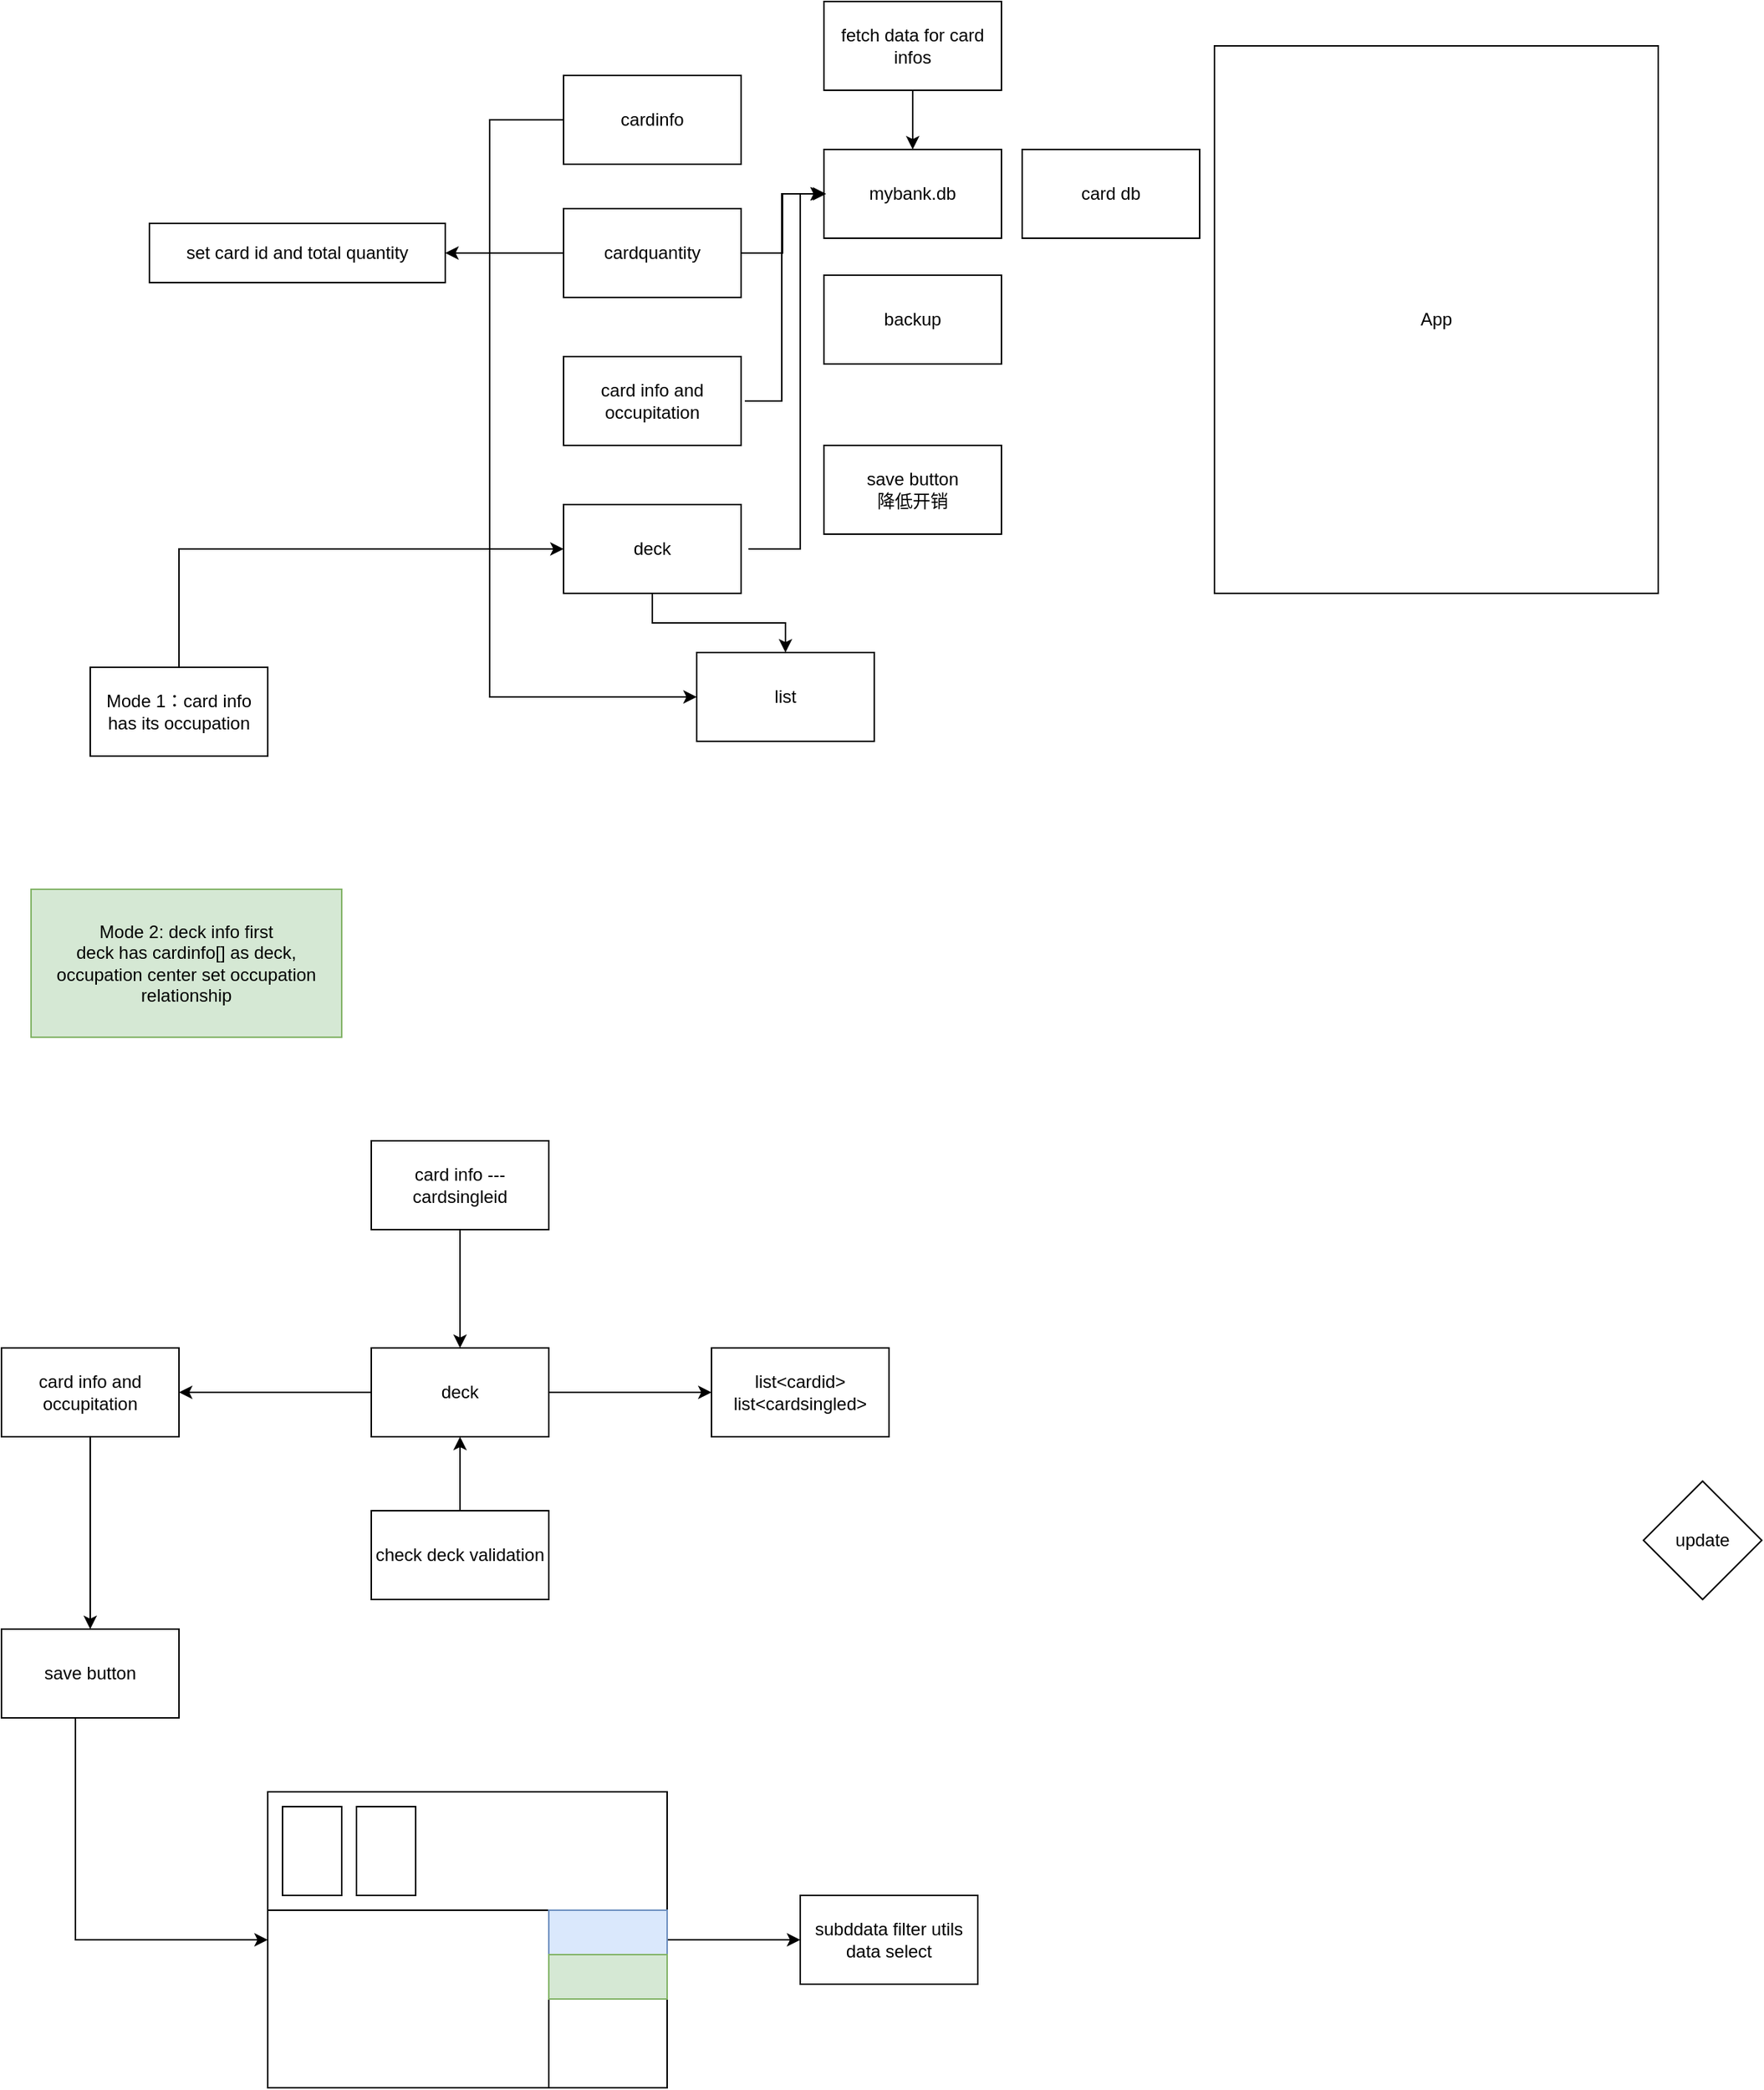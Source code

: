 <mxfile version="24.0.2" type="device" pages="2">
  <diagram name="第 1 页" id="ME-pcYFZLvTRaDIyzSBl">
    <mxGraphModel dx="2261" dy="786" grid="1" gridSize="10" guides="1" tooltips="1" connect="1" arrows="1" fold="1" page="1" pageScale="1" pageWidth="827" pageHeight="1169" math="0" shadow="0">
      <root>
        <mxCell id="0" />
        <mxCell id="1" parent="0" />
        <mxCell id="Gg2gCrsUunwMOb9giHDN-1" value="mybank.db" style="rounded=0;whiteSpace=wrap;html=1;" vertex="1" parent="1">
          <mxGeometry x="186" y="220" width="120" height="60" as="geometry" />
        </mxCell>
        <mxCell id="Gg2gCrsUunwMOb9giHDN-3" value="App" style="rounded=0;whiteSpace=wrap;html=1;" vertex="1" parent="1">
          <mxGeometry x="450" y="150" width="300" height="370" as="geometry" />
        </mxCell>
        <mxCell id="Gg2gCrsUunwMOb9giHDN-18" style="edgeStyle=orthogonalEdgeStyle;rounded=0;orthogonalLoop=1;jettySize=auto;html=1;" edge="1" parent="1" source="Gg2gCrsUunwMOb9giHDN-4" target="Gg2gCrsUunwMOb9giHDN-16">
          <mxGeometry relative="1" as="geometry">
            <Array as="points">
              <mxPoint x="-40" y="200" />
              <mxPoint x="-40" y="590" />
            </Array>
          </mxGeometry>
        </mxCell>
        <mxCell id="Gg2gCrsUunwMOb9giHDN-4" value="cardinfo" style="rounded=0;whiteSpace=wrap;html=1;" vertex="1" parent="1">
          <mxGeometry x="10" y="170" width="120" height="60" as="geometry" />
        </mxCell>
        <mxCell id="Gg2gCrsUunwMOb9giHDN-7" style="edgeStyle=orthogonalEdgeStyle;rounded=0;orthogonalLoop=1;jettySize=auto;html=1;" edge="1" parent="1" source="Gg2gCrsUunwMOb9giHDN-6" target="Gg2gCrsUunwMOb9giHDN-1">
          <mxGeometry relative="1" as="geometry" />
        </mxCell>
        <mxCell id="Gg2gCrsUunwMOb9giHDN-9" value="" style="edgeStyle=orthogonalEdgeStyle;rounded=0;orthogonalLoop=1;jettySize=auto;html=1;" edge="1" parent="1" source="Gg2gCrsUunwMOb9giHDN-6" target="Gg2gCrsUunwMOb9giHDN-8">
          <mxGeometry relative="1" as="geometry" />
        </mxCell>
        <mxCell id="Gg2gCrsUunwMOb9giHDN-6" value="cardquantity" style="rounded=0;whiteSpace=wrap;html=1;" vertex="1" parent="1">
          <mxGeometry x="10" y="260" width="120" height="60" as="geometry" />
        </mxCell>
        <mxCell id="Gg2gCrsUunwMOb9giHDN-8" value="set card id and total quantity" style="rounded=0;whiteSpace=wrap;html=1;" vertex="1" parent="1">
          <mxGeometry x="-270" y="270" width="200" height="40" as="geometry" />
        </mxCell>
        <mxCell id="Gg2gCrsUunwMOb9giHDN-11" style="edgeStyle=orthogonalEdgeStyle;rounded=0;orthogonalLoop=1;jettySize=auto;html=1;" edge="1" parent="1">
          <mxGeometry relative="1" as="geometry">
            <mxPoint x="132.5" y="390" as="sourcePoint" />
            <mxPoint x="187.5" y="250" as="targetPoint" />
            <Array as="points">
              <mxPoint x="157.5" y="390" />
              <mxPoint x="157.5" y="250" />
            </Array>
          </mxGeometry>
        </mxCell>
        <mxCell id="Gg2gCrsUunwMOb9giHDN-10" value="card info and occupitation" style="rounded=0;whiteSpace=wrap;html=1;" vertex="1" parent="1">
          <mxGeometry x="10" y="360" width="120" height="60" as="geometry" />
        </mxCell>
        <mxCell id="Gg2gCrsUunwMOb9giHDN-15" style="edgeStyle=orthogonalEdgeStyle;rounded=0;orthogonalLoop=1;jettySize=auto;html=1;" edge="1" parent="1" source="Gg2gCrsUunwMOb9giHDN-12" target="Gg2gCrsUunwMOb9giHDN-13">
          <mxGeometry relative="1" as="geometry">
            <Array as="points">
              <mxPoint x="-250" y="490" />
            </Array>
          </mxGeometry>
        </mxCell>
        <mxCell id="Gg2gCrsUunwMOb9giHDN-12" value="Mode 1：card info has its occupation" style="rounded=0;whiteSpace=wrap;html=1;" vertex="1" parent="1">
          <mxGeometry x="-310" y="570" width="120" height="60" as="geometry" />
        </mxCell>
        <mxCell id="Gg2gCrsUunwMOb9giHDN-14" style="edgeStyle=orthogonalEdgeStyle;rounded=0;orthogonalLoop=1;jettySize=auto;html=1;" edge="1" parent="1" target="Gg2gCrsUunwMOb9giHDN-1">
          <mxGeometry relative="1" as="geometry">
            <mxPoint x="135" y="490" as="sourcePoint" />
            <mxPoint x="185" y="250" as="targetPoint" />
            <Array as="points">
              <mxPoint x="170" y="490" />
              <mxPoint x="170" y="250" />
            </Array>
          </mxGeometry>
        </mxCell>
        <mxCell id="Gg2gCrsUunwMOb9giHDN-17" style="edgeStyle=orthogonalEdgeStyle;rounded=0;orthogonalLoop=1;jettySize=auto;html=1;" edge="1" parent="1" source="Gg2gCrsUunwMOb9giHDN-13" target="Gg2gCrsUunwMOb9giHDN-16">
          <mxGeometry relative="1" as="geometry" />
        </mxCell>
        <mxCell id="Gg2gCrsUunwMOb9giHDN-13" value="deck" style="rounded=0;whiteSpace=wrap;html=1;" vertex="1" parent="1">
          <mxGeometry x="10" y="460" width="120" height="60" as="geometry" />
        </mxCell>
        <mxCell id="Gg2gCrsUunwMOb9giHDN-16" value="list" style="rounded=0;whiteSpace=wrap;html=1;" vertex="1" parent="1">
          <mxGeometry x="100" y="560" width="120" height="60" as="geometry" />
        </mxCell>
        <mxCell id="Gg2gCrsUunwMOb9giHDN-19" value="Mode 2: deck info first&lt;div&gt;deck has cardinfo[] as deck, occupation center set occupation relationship&lt;/div&gt;" style="rounded=0;whiteSpace=wrap;html=1;fillColor=#d5e8d4;strokeColor=#82b366;" vertex="1" parent="1">
          <mxGeometry x="-350" y="720" width="210" height="100" as="geometry" />
        </mxCell>
        <mxCell id="Gg2gCrsUunwMOb9giHDN-23" value="" style="edgeStyle=orthogonalEdgeStyle;rounded=0;orthogonalLoop=1;jettySize=auto;html=1;" edge="1" parent="1" source="Gg2gCrsUunwMOb9giHDN-20" target="Gg2gCrsUunwMOb9giHDN-22">
          <mxGeometry relative="1" as="geometry" />
        </mxCell>
        <mxCell id="Gg2gCrsUunwMOb9giHDN-20" value="card info --- cardsingleid" style="rounded=0;whiteSpace=wrap;html=1;" vertex="1" parent="1">
          <mxGeometry x="-120" y="890" width="120" height="60" as="geometry" />
        </mxCell>
        <mxCell id="Gg2gCrsUunwMOb9giHDN-35" style="edgeStyle=orthogonalEdgeStyle;rounded=0;orthogonalLoop=1;jettySize=auto;html=1;" edge="1" parent="1" source="Gg2gCrsUunwMOb9giHDN-36" target="Gg2gCrsUunwMOb9giHDN-28">
          <mxGeometry relative="1" as="geometry">
            <Array as="points">
              <mxPoint x="-320" y="1430" />
            </Array>
          </mxGeometry>
        </mxCell>
        <mxCell id="Gg2gCrsUunwMOb9giHDN-21" value="card info and occupitation" style="rounded=0;whiteSpace=wrap;html=1;" vertex="1" parent="1">
          <mxGeometry x="-370" y="1030" width="120" height="60" as="geometry" />
        </mxCell>
        <mxCell id="Gg2gCrsUunwMOb9giHDN-25" value="" style="edgeStyle=orthogonalEdgeStyle;rounded=0;orthogonalLoop=1;jettySize=auto;html=1;" edge="1" parent="1" source="Gg2gCrsUunwMOb9giHDN-22" target="Gg2gCrsUunwMOb9giHDN-24">
          <mxGeometry relative="1" as="geometry" />
        </mxCell>
        <mxCell id="Gg2gCrsUunwMOb9giHDN-34" style="edgeStyle=orthogonalEdgeStyle;rounded=0;orthogonalLoop=1;jettySize=auto;html=1;entryX=1;entryY=0.5;entryDx=0;entryDy=0;" edge="1" parent="1" source="Gg2gCrsUunwMOb9giHDN-22" target="Gg2gCrsUunwMOb9giHDN-21">
          <mxGeometry relative="1" as="geometry" />
        </mxCell>
        <mxCell id="Gg2gCrsUunwMOb9giHDN-22" value="deck" style="whiteSpace=wrap;html=1;rounded=0;" vertex="1" parent="1">
          <mxGeometry x="-120" y="1030" width="120" height="60" as="geometry" />
        </mxCell>
        <mxCell id="Gg2gCrsUunwMOb9giHDN-24" value="list&amp;lt;cardid&amp;gt;&lt;div&gt;list&amp;lt;cardsingled&amp;gt;&lt;/div&gt;" style="whiteSpace=wrap;html=1;rounded=0;" vertex="1" parent="1">
          <mxGeometry x="110" y="1030" width="120" height="60" as="geometry" />
        </mxCell>
        <mxCell id="Gg2gCrsUunwMOb9giHDN-27" value="" style="edgeStyle=orthogonalEdgeStyle;rounded=0;orthogonalLoop=1;jettySize=auto;html=1;" edge="1" parent="1" source="Gg2gCrsUunwMOb9giHDN-26" target="Gg2gCrsUunwMOb9giHDN-22">
          <mxGeometry relative="1" as="geometry" />
        </mxCell>
        <mxCell id="Gg2gCrsUunwMOb9giHDN-26" value="check deck validation" style="rounded=0;whiteSpace=wrap;html=1;" vertex="1" parent="1">
          <mxGeometry x="-120" y="1140" width="120" height="60" as="geometry" />
        </mxCell>
        <mxCell id="Gg2gCrsUunwMOb9giHDN-42" value="" style="edgeStyle=orthogonalEdgeStyle;rounded=0;orthogonalLoop=1;jettySize=auto;html=1;" edge="1" parent="1" source="Gg2gCrsUunwMOb9giHDN-28" target="Gg2gCrsUunwMOb9giHDN-41">
          <mxGeometry relative="1" as="geometry" />
        </mxCell>
        <mxCell id="Gg2gCrsUunwMOb9giHDN-28" value="" style="rounded=0;whiteSpace=wrap;html=1;" vertex="1" parent="1">
          <mxGeometry x="-190" y="1330" width="270" height="200" as="geometry" />
        </mxCell>
        <mxCell id="Gg2gCrsUunwMOb9giHDN-29" value="" style="rounded=0;whiteSpace=wrap;html=1;" vertex="1" parent="1">
          <mxGeometry x="-190" y="1410" width="190" height="120" as="geometry" />
        </mxCell>
        <mxCell id="Gg2gCrsUunwMOb9giHDN-30" value="" style="rounded=0;whiteSpace=wrap;html=1;fillColor=#dae8fc;strokeColor=#6c8ebf;" vertex="1" parent="1">
          <mxGeometry y="1410" width="80" height="30" as="geometry" />
        </mxCell>
        <mxCell id="Gg2gCrsUunwMOb9giHDN-31" value="" style="rounded=0;whiteSpace=wrap;html=1;fillColor=#d5e8d4;strokeColor=#82b366;" vertex="1" parent="1">
          <mxGeometry y="1440" width="80" height="30" as="geometry" />
        </mxCell>
        <mxCell id="Gg2gCrsUunwMOb9giHDN-32" value="" style="rounded=0;whiteSpace=wrap;html=1;" vertex="1" parent="1">
          <mxGeometry x="-180" y="1340" width="40" height="60" as="geometry" />
        </mxCell>
        <mxCell id="Gg2gCrsUunwMOb9giHDN-33" value="" style="rounded=0;whiteSpace=wrap;html=1;" vertex="1" parent="1">
          <mxGeometry x="-130" y="1340" width="40" height="60" as="geometry" />
        </mxCell>
        <mxCell id="Gg2gCrsUunwMOb9giHDN-37" value="" style="edgeStyle=orthogonalEdgeStyle;rounded=0;orthogonalLoop=1;jettySize=auto;html=1;" edge="1" parent="1" source="Gg2gCrsUunwMOb9giHDN-21" target="Gg2gCrsUunwMOb9giHDN-36">
          <mxGeometry relative="1" as="geometry">
            <mxPoint x="-320" y="1090" as="sourcePoint" />
            <mxPoint x="-190" y="1430" as="targetPoint" />
            <Array as="points" />
          </mxGeometry>
        </mxCell>
        <mxCell id="Gg2gCrsUunwMOb9giHDN-36" value="save button" style="rounded=0;whiteSpace=wrap;html=1;" vertex="1" parent="1">
          <mxGeometry x="-370" y="1220" width="120" height="60" as="geometry" />
        </mxCell>
        <mxCell id="Gg2gCrsUunwMOb9giHDN-38" value="save button&lt;div&gt;降低开销&lt;/div&gt;" style="rounded=0;whiteSpace=wrap;html=1;" vertex="1" parent="1">
          <mxGeometry x="186" y="420" width="120" height="60" as="geometry" />
        </mxCell>
        <mxCell id="Gg2gCrsUunwMOb9giHDN-41" value="subddata filter utils&lt;div&gt;data select&lt;/div&gt;" style="rounded=0;whiteSpace=wrap;html=1;" vertex="1" parent="1">
          <mxGeometry x="170" y="1400" width="120" height="60" as="geometry" />
        </mxCell>
        <mxCell id="Gg2gCrsUunwMOb9giHDN-44" value="" style="edgeStyle=orthogonalEdgeStyle;rounded=0;orthogonalLoop=1;jettySize=auto;html=1;" edge="1" parent="1" source="Gg2gCrsUunwMOb9giHDN-43" target="Gg2gCrsUunwMOb9giHDN-1">
          <mxGeometry relative="1" as="geometry" />
        </mxCell>
        <mxCell id="Gg2gCrsUunwMOb9giHDN-43" value="fetch data for card infos" style="rounded=0;whiteSpace=wrap;html=1;" vertex="1" parent="1">
          <mxGeometry x="186" y="120" width="120" height="60" as="geometry" />
        </mxCell>
        <mxCell id="Gg2gCrsUunwMOb9giHDN-45" value="backup" style="rounded=0;whiteSpace=wrap;html=1;" vertex="1" parent="1">
          <mxGeometry x="186" y="305" width="120" height="60" as="geometry" />
        </mxCell>
        <mxCell id="Gg2gCrsUunwMOb9giHDN-50" value="update" style="rhombus;whiteSpace=wrap;html=1;rounded=0;" vertex="1" parent="1">
          <mxGeometry x="740" y="1120" width="80" height="80" as="geometry" />
        </mxCell>
        <mxCell id="Gg2gCrsUunwMOb9giHDN-66" value="card db" style="rounded=0;whiteSpace=wrap;html=1;" vertex="1" parent="1">
          <mxGeometry x="320" y="220" width="120" height="60" as="geometry" />
        </mxCell>
      </root>
    </mxGraphModel>
  </diagram>
  <diagram id="4zfd-n382ObwF0iBLCeS" name="本地APP数据库升级流程">
    <mxGraphModel dx="1687" dy="925" grid="1" gridSize="10" guides="1" tooltips="1" connect="1" arrows="1" fold="1" page="1" pageScale="1" pageWidth="827" pageHeight="1169" math="0" shadow="0">
      <root>
        <mxCell id="0" />
        <mxCell id="1" parent="0" />
        <mxCell id="sEDB84VCz_isagjPNJRz-26" value="&lt;h1&gt;通常情况下后端的升级处理&lt;/h1&gt;&lt;p&gt;1. 保留用户数据，更新数据库，重新导入数据。&lt;/p&gt;&lt;p&gt;2. 更新数据获取接口。&lt;/p&gt;&lt;p&gt;3. 更新APP，强制更新APP&lt;/p&gt;&lt;p&gt;4. 如果允许旧有版本存在，则数据获取接口上进行兼容&lt;/p&gt;&lt;p&gt;5. 数据库的更新和APP的更新相互独立&lt;/p&gt;" style="text;html=1;spacing=5;spacingTop=-20;whiteSpace=wrap;overflow=hidden;rounded=0;" vertex="1" parent="1">
          <mxGeometry x="80" y="50" width="340" height="180" as="geometry" />
        </mxCell>
        <mxCell id="sEDB84VCz_isagjPNJRz-28" value="cloud update" style="edgeStyle=orthogonalEdgeStyle;rounded=0;orthogonalLoop=1;jettySize=auto;html=1;" edge="1" parent="1" source="sEDB84VCz_isagjPNJRz-29" target="sEDB84VCz_isagjPNJRz-34">
          <mxGeometry relative="1" as="geometry" />
        </mxCell>
        <mxCell id="sEDB84VCz_isagjPNJRz-29" value="database 1.0" style="rounded=0;whiteSpace=wrap;html=1;" vertex="1" parent="1">
          <mxGeometry x="80" y="315" width="120" height="60" as="geometry" />
        </mxCell>
        <mxCell id="sEDB84VCz_isagjPNJRz-37" value="" style="edgeStyle=orthogonalEdgeStyle;rounded=0;orthogonalLoop=1;jettySize=auto;html=1;" edge="1" parent="1" source="sEDB84VCz_isagjPNJRz-31" target="sEDB84VCz_isagjPNJRz-36">
          <mxGeometry relative="1" as="geometry" />
        </mxCell>
        <mxCell id="sEDB84VCz_isagjPNJRz-41" style="edgeStyle=orthogonalEdgeStyle;rounded=0;orthogonalLoop=1;jettySize=auto;html=1;" edge="1" parent="1" source="sEDB84VCz_isagjPNJRz-31" target="sEDB84VCz_isagjPNJRz-29">
          <mxGeometry relative="1" as="geometry" />
        </mxCell>
        <mxCell id="sEDB84VCz_isagjPNJRz-31" value="app 1.0" style="rounded=0;whiteSpace=wrap;html=1;" vertex="1" parent="1">
          <mxGeometry x="80" y="505" width="120" height="60" as="geometry" />
        </mxCell>
        <mxCell id="sEDB84VCz_isagjPNJRz-39" value="use database" style="edgeStyle=orthogonalEdgeStyle;rounded=0;orthogonalLoop=1;jettySize=auto;html=1;" edge="1" parent="1" source="sEDB84VCz_isagjPNJRz-32" target="sEDB84VCz_isagjPNJRz-34">
          <mxGeometry relative="1" as="geometry">
            <Array as="points">
              <mxPoint x="500" y="440" />
              <mxPoint x="354" y="440" />
            </Array>
          </mxGeometry>
        </mxCell>
        <mxCell id="sEDB84VCz_isagjPNJRz-62" style="edgeStyle=orthogonalEdgeStyle;rounded=0;orthogonalLoop=1;jettySize=auto;html=1;" edge="1" parent="1" source="sEDB84VCz_isagjPNJRz-32" target="sEDB84VCz_isagjPNJRz-61">
          <mxGeometry relative="1" as="geometry" />
        </mxCell>
        <mxCell id="sEDB84VCz_isagjPNJRz-32" value="app 2.1" style="whiteSpace=wrap;html=1;rounded=0;" vertex="1" parent="1">
          <mxGeometry x="440" y="505" width="120" height="60" as="geometry" />
        </mxCell>
        <mxCell id="sEDB84VCz_isagjPNJRz-63" value="" style="edgeStyle=orthogonalEdgeStyle;rounded=0;orthogonalLoop=1;jettySize=auto;html=1;" edge="1" parent="1" source="sEDB84VCz_isagjPNJRz-34" target="sEDB84VCz_isagjPNJRz-61">
          <mxGeometry relative="1" as="geometry" />
        </mxCell>
        <mxCell id="sEDB84VCz_isagjPNJRz-34" value="database 2.0" style="rounded=0;whiteSpace=wrap;html=1;" vertex="1" parent="1">
          <mxGeometry x="294" y="315" width="120" height="60" as="geometry" />
        </mxCell>
        <mxCell id="sEDB84VCz_isagjPNJRz-35" value="" style="endArrow=none;dashed=1;html=1;dashPattern=1 3;strokeWidth=2;rounded=0;" edge="1" parent="1">
          <mxGeometry width="50" height="50" relative="1" as="geometry">
            <mxPoint x="30" y="465" as="sourcePoint" />
            <mxPoint x="670" y="465" as="targetPoint" />
          </mxGeometry>
        </mxCell>
        <mxCell id="sEDB84VCz_isagjPNJRz-38" value="use database" style="edgeStyle=orthogonalEdgeStyle;rounded=0;orthogonalLoop=1;jettySize=auto;html=1;" edge="1" parent="1" source="sEDB84VCz_isagjPNJRz-36" target="sEDB84VCz_isagjPNJRz-29">
          <mxGeometry relative="1" as="geometry">
            <Array as="points">
              <mxPoint x="310" y="435" />
              <mxPoint x="140" y="435" />
            </Array>
          </mxGeometry>
        </mxCell>
        <mxCell id="sEDB84VCz_isagjPNJRz-40" style="edgeStyle=orthogonalEdgeStyle;rounded=0;orthogonalLoop=1;jettySize=auto;html=1;" edge="1" parent="1" source="sEDB84VCz_isagjPNJRz-36" target="sEDB84VCz_isagjPNJRz-32">
          <mxGeometry relative="1" as="geometry" />
        </mxCell>
        <mxCell id="sEDB84VCz_isagjPNJRz-36" value="app 1.1" style="whiteSpace=wrap;html=1;rounded=0;" vertex="1" parent="1">
          <mxGeometry x="250" y="505" width="120" height="60" as="geometry" />
        </mxCell>
        <mxCell id="sEDB84VCz_isagjPNJRz-42" value="&lt;h1&gt;本地APP中数据的处理方式（数据量较大，需要用到database）&lt;/h1&gt;&lt;p&gt;1. 保留用户数据，更新数据库，重新导入数据。&lt;/p&gt;&lt;p&gt;2. 更新数据获取接口。&lt;/p&gt;&lt;p&gt;3. 更新APP，强制更新APP&lt;/p&gt;&lt;p&gt;4. APP前后版本的数据库一定不兼容。不维护两个版本的内容，也没有必要&lt;/p&gt;&lt;p&gt;5. 数据库的更新和APP的更新一定同步，不会出现database更新而app不更新的情况&lt;/p&gt;" style="text;html=1;spacing=5;spacingTop=-20;whiteSpace=wrap;overflow=hidden;rounded=0;" vertex="1" parent="1">
          <mxGeometry x="870" y="50" width="460" height="210" as="geometry" />
        </mxCell>
        <mxCell id="sEDB84VCz_isagjPNJRz-44" value="app update" style="edgeStyle=orthogonalEdgeStyle;rounded=0;orthogonalLoop=1;jettySize=auto;html=1;" edge="1" parent="1" source="sEDB84VCz_isagjPNJRz-45" target="sEDB84VCz_isagjPNJRz-51">
          <mxGeometry relative="1" as="geometry" />
        </mxCell>
        <mxCell id="sEDB84VCz_isagjPNJRz-45" value="database 1.0" style="rounded=0;whiteSpace=wrap;html=1;" vertex="1" parent="1">
          <mxGeometry x="900" y="315" width="120" height="60" as="geometry" />
        </mxCell>
        <mxCell id="sEDB84VCz_isagjPNJRz-46" value="" style="edgeStyle=orthogonalEdgeStyle;rounded=0;orthogonalLoop=1;jettySize=auto;html=1;" edge="1" parent="1" source="sEDB84VCz_isagjPNJRz-48" target="sEDB84VCz_isagjPNJRz-58">
          <mxGeometry relative="1" as="geometry">
            <mxPoint x="1070" y="535" as="targetPoint" />
          </mxGeometry>
        </mxCell>
        <mxCell id="sEDB84VCz_isagjPNJRz-47" style="edgeStyle=orthogonalEdgeStyle;rounded=0;orthogonalLoop=1;jettySize=auto;html=1;" edge="1" parent="1" source="sEDB84VCz_isagjPNJRz-48" target="sEDB84VCz_isagjPNJRz-45">
          <mxGeometry relative="1" as="geometry" />
        </mxCell>
        <mxCell id="sEDB84VCz_isagjPNJRz-48" value="app 1.0" style="rounded=0;whiteSpace=wrap;html=1;" vertex="1" parent="1">
          <mxGeometry x="900" y="505" width="120" height="60" as="geometry" />
        </mxCell>
        <mxCell id="sEDB84VCz_isagjPNJRz-49" value="use database" style="edgeStyle=orthogonalEdgeStyle;rounded=0;orthogonalLoop=1;jettySize=auto;html=1;" edge="1" parent="1" source="sEDB84VCz_isagjPNJRz-50" target="sEDB84VCz_isagjPNJRz-51">
          <mxGeometry relative="1" as="geometry" />
        </mxCell>
        <mxCell id="sEDB84VCz_isagjPNJRz-50" value="app 2.1" style="whiteSpace=wrap;html=1;rounded=0;" vertex="1" parent="1">
          <mxGeometry x="1260" y="505" width="120" height="60" as="geometry" />
        </mxCell>
        <mxCell id="sEDB84VCz_isagjPNJRz-51" value="database 2.0" style="rounded=0;whiteSpace=wrap;html=1;" vertex="1" parent="1">
          <mxGeometry x="1260" y="315" width="120" height="60" as="geometry" />
        </mxCell>
        <mxCell id="sEDB84VCz_isagjPNJRz-59" style="edgeStyle=orthogonalEdgeStyle;rounded=0;orthogonalLoop=1;jettySize=auto;html=1;" edge="1" parent="1" source="sEDB84VCz_isagjPNJRz-58" target="sEDB84VCz_isagjPNJRz-45">
          <mxGeometry relative="1" as="geometry">
            <Array as="points">
              <mxPoint x="1140" y="430" />
              <mxPoint x="960" y="430" />
            </Array>
          </mxGeometry>
        </mxCell>
        <mxCell id="sEDB84VCz_isagjPNJRz-60" style="edgeStyle=orthogonalEdgeStyle;rounded=0;orthogonalLoop=1;jettySize=auto;html=1;" edge="1" parent="1" source="sEDB84VCz_isagjPNJRz-58" target="sEDB84VCz_isagjPNJRz-50">
          <mxGeometry relative="1" as="geometry" />
        </mxCell>
        <mxCell id="sEDB84VCz_isagjPNJRz-58" value="app 1.1" style="rounded=0;whiteSpace=wrap;html=1;" vertex="1" parent="1">
          <mxGeometry x="1080" y="505" width="120" height="60" as="geometry" />
        </mxCell>
        <mxCell id="sEDB84VCz_isagjPNJRz-61" value="database 2.0" style="rounded=0;whiteSpace=wrap;html=1;" vertex="1" parent="1">
          <mxGeometry x="460" y="315" width="120" height="60" as="geometry" />
        </mxCell>
        <mxCell id="sEDB84VCz_isagjPNJRz-64" value="app update" style="edgeStyle=orthogonalEdgeStyle;rounded=0;orthogonalLoop=1;jettySize=auto;html=1;" edge="1" parent="1" source="sEDB84VCz_isagjPNJRz-65" target="sEDB84VCz_isagjPNJRz-66">
          <mxGeometry relative="1" as="geometry" />
        </mxCell>
        <mxCell id="sEDB84VCz_isagjPNJRz-68" value="" style="edgeStyle=orthogonalEdgeStyle;rounded=0;orthogonalLoop=1;jettySize=auto;html=1;" edge="1" parent="1" source="sEDB84VCz_isagjPNJRz-65" target="sEDB84VCz_isagjPNJRz-67">
          <mxGeometry relative="1" as="geometry" />
        </mxCell>
        <mxCell id="sEDB84VCz_isagjPNJRz-65" value="database 1.0" style="rounded=0;whiteSpace=wrap;html=1;" vertex="1" parent="1">
          <mxGeometry x="900" y="910" width="120" height="60" as="geometry" />
        </mxCell>
        <mxCell id="sEDB84VCz_isagjPNJRz-66" value="database 2.0" style="rounded=0;whiteSpace=wrap;html=1;" vertex="1" parent="1">
          <mxGeometry x="1260" y="910" width="120" height="60" as="geometry" />
        </mxCell>
        <mxCell id="sEDB84VCz_isagjPNJRz-69" value="revover data" style="edgeStyle=orthogonalEdgeStyle;rounded=0;orthogonalLoop=1;jettySize=auto;html=1;" edge="1" parent="1" source="sEDB84VCz_isagjPNJRz-67" target="sEDB84VCz_isagjPNJRz-66">
          <mxGeometry relative="1" as="geometry" />
        </mxCell>
        <mxCell id="sEDB84VCz_isagjPNJRz-67" value="backup data" style="whiteSpace=wrap;html=1;rounded=0;" vertex="1" parent="1">
          <mxGeometry x="900" y="770" width="120" height="60" as="geometry" />
        </mxCell>
        <mxCell id="sEDB84VCz_isagjPNJRz-71" value="" style="endArrow=none;html=1;rounded=0;" edge="1" parent="1">
          <mxGeometry width="50" height="50" relative="1" as="geometry">
            <mxPoint x="1140" y="1110" as="sourcePoint" />
            <mxPoint x="1140" y="720" as="targetPoint" />
          </mxGeometry>
        </mxCell>
        <mxCell id="sEDB84VCz_isagjPNJRz-72" value="" style="endArrow=none;html=1;rounded=0;" edge="1" parent="1">
          <mxGeometry width="50" height="50" relative="1" as="geometry">
            <mxPoint x="1230" y="670" as="sourcePoint" />
            <mxPoint x="1230" y="280" as="targetPoint" />
          </mxGeometry>
        </mxCell>
      </root>
    </mxGraphModel>
  </diagram>
</mxfile>
